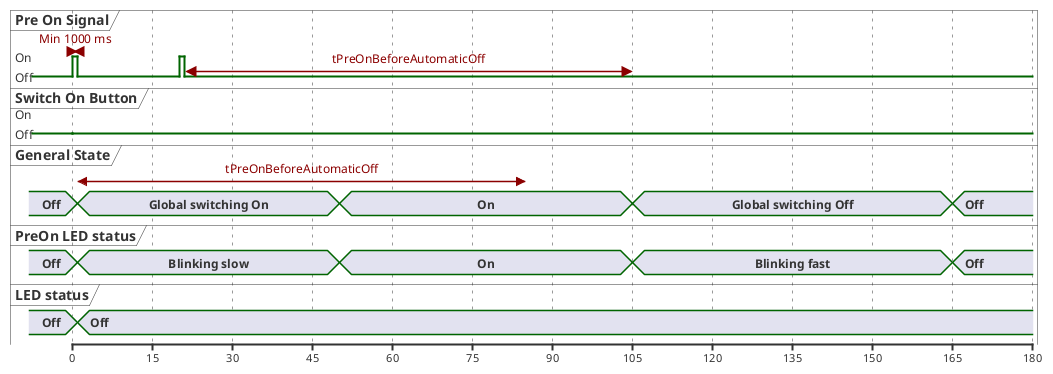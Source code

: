 {
  "sha1": "78uepkxd4m7z1on2p0exk7c6akgfizx",
  "insertion": {
    "when": "2024-05-30T20:48:21.150Z",
    "url": "https://forum.plantuml.net/16984/arrow-position-and-size-in-timing-diagram",
    "user": "plantuml@gmail.com"
  }
}
@startuml
scale 15 as 80 pixels
robust "Pre On Signal" as PreOnIn
robust "Switch On Button" as SwitchOn
concise "General State" as GeneralState
concise "PreOn LED status" as PreOnStatus
concise "LED status" as LedStatus

PreOnIn is Off
SwitchOn has On,Off
SwitchOn is Off
GeneralState is "Off"
PreOnStatus is Off
PreOnStatus is "Off"
LedStatus is "Off"
@0 as :On_Start
@1 as :On
@20 as :On_Start2
@21 as :On2
@50 as :On_Done
@60 as :Restart_Start
@104 as :Off_Start
@:Off_Start+1 as :Off
@:Off-20 as :HardOff_Start1
@:Off+35 as :HardOff_Start
@:Off+60 as :Off_Done

@:On_Start
PreOnIn is On
SwitchOn is Off
@:On
PreOnIn is Off
PreOnIn@:On_Start <-> @:On : Min 1000 ms
PreOnStatus is "Blinking slow"
GeneralState is "Global switching On"
LedStatus is "Off"

@:On_Start2
PreOnIn is On
@:On2
PreOnIn is Off

@:On_Done
PreOnStatus is "On"
GeneralState is "On"

@:Off
PreOnStatus is "Blinking fast"
GeneralState is "Global switching Off"
'DeviceStatus is "Shutting Down"

@:HardOff_Start
'DeviceStatus is "Off"

@:Off_Done
GeneralState is "Off"
GeneralState@:On <-> @:HardOff_Start1 : tPreOnBeforeAutomaticOff
PreOnIn@:On2 <-> @:Off : tPreOnBeforeAutomaticOff
PreOnStatus is "Off"
@enduml
